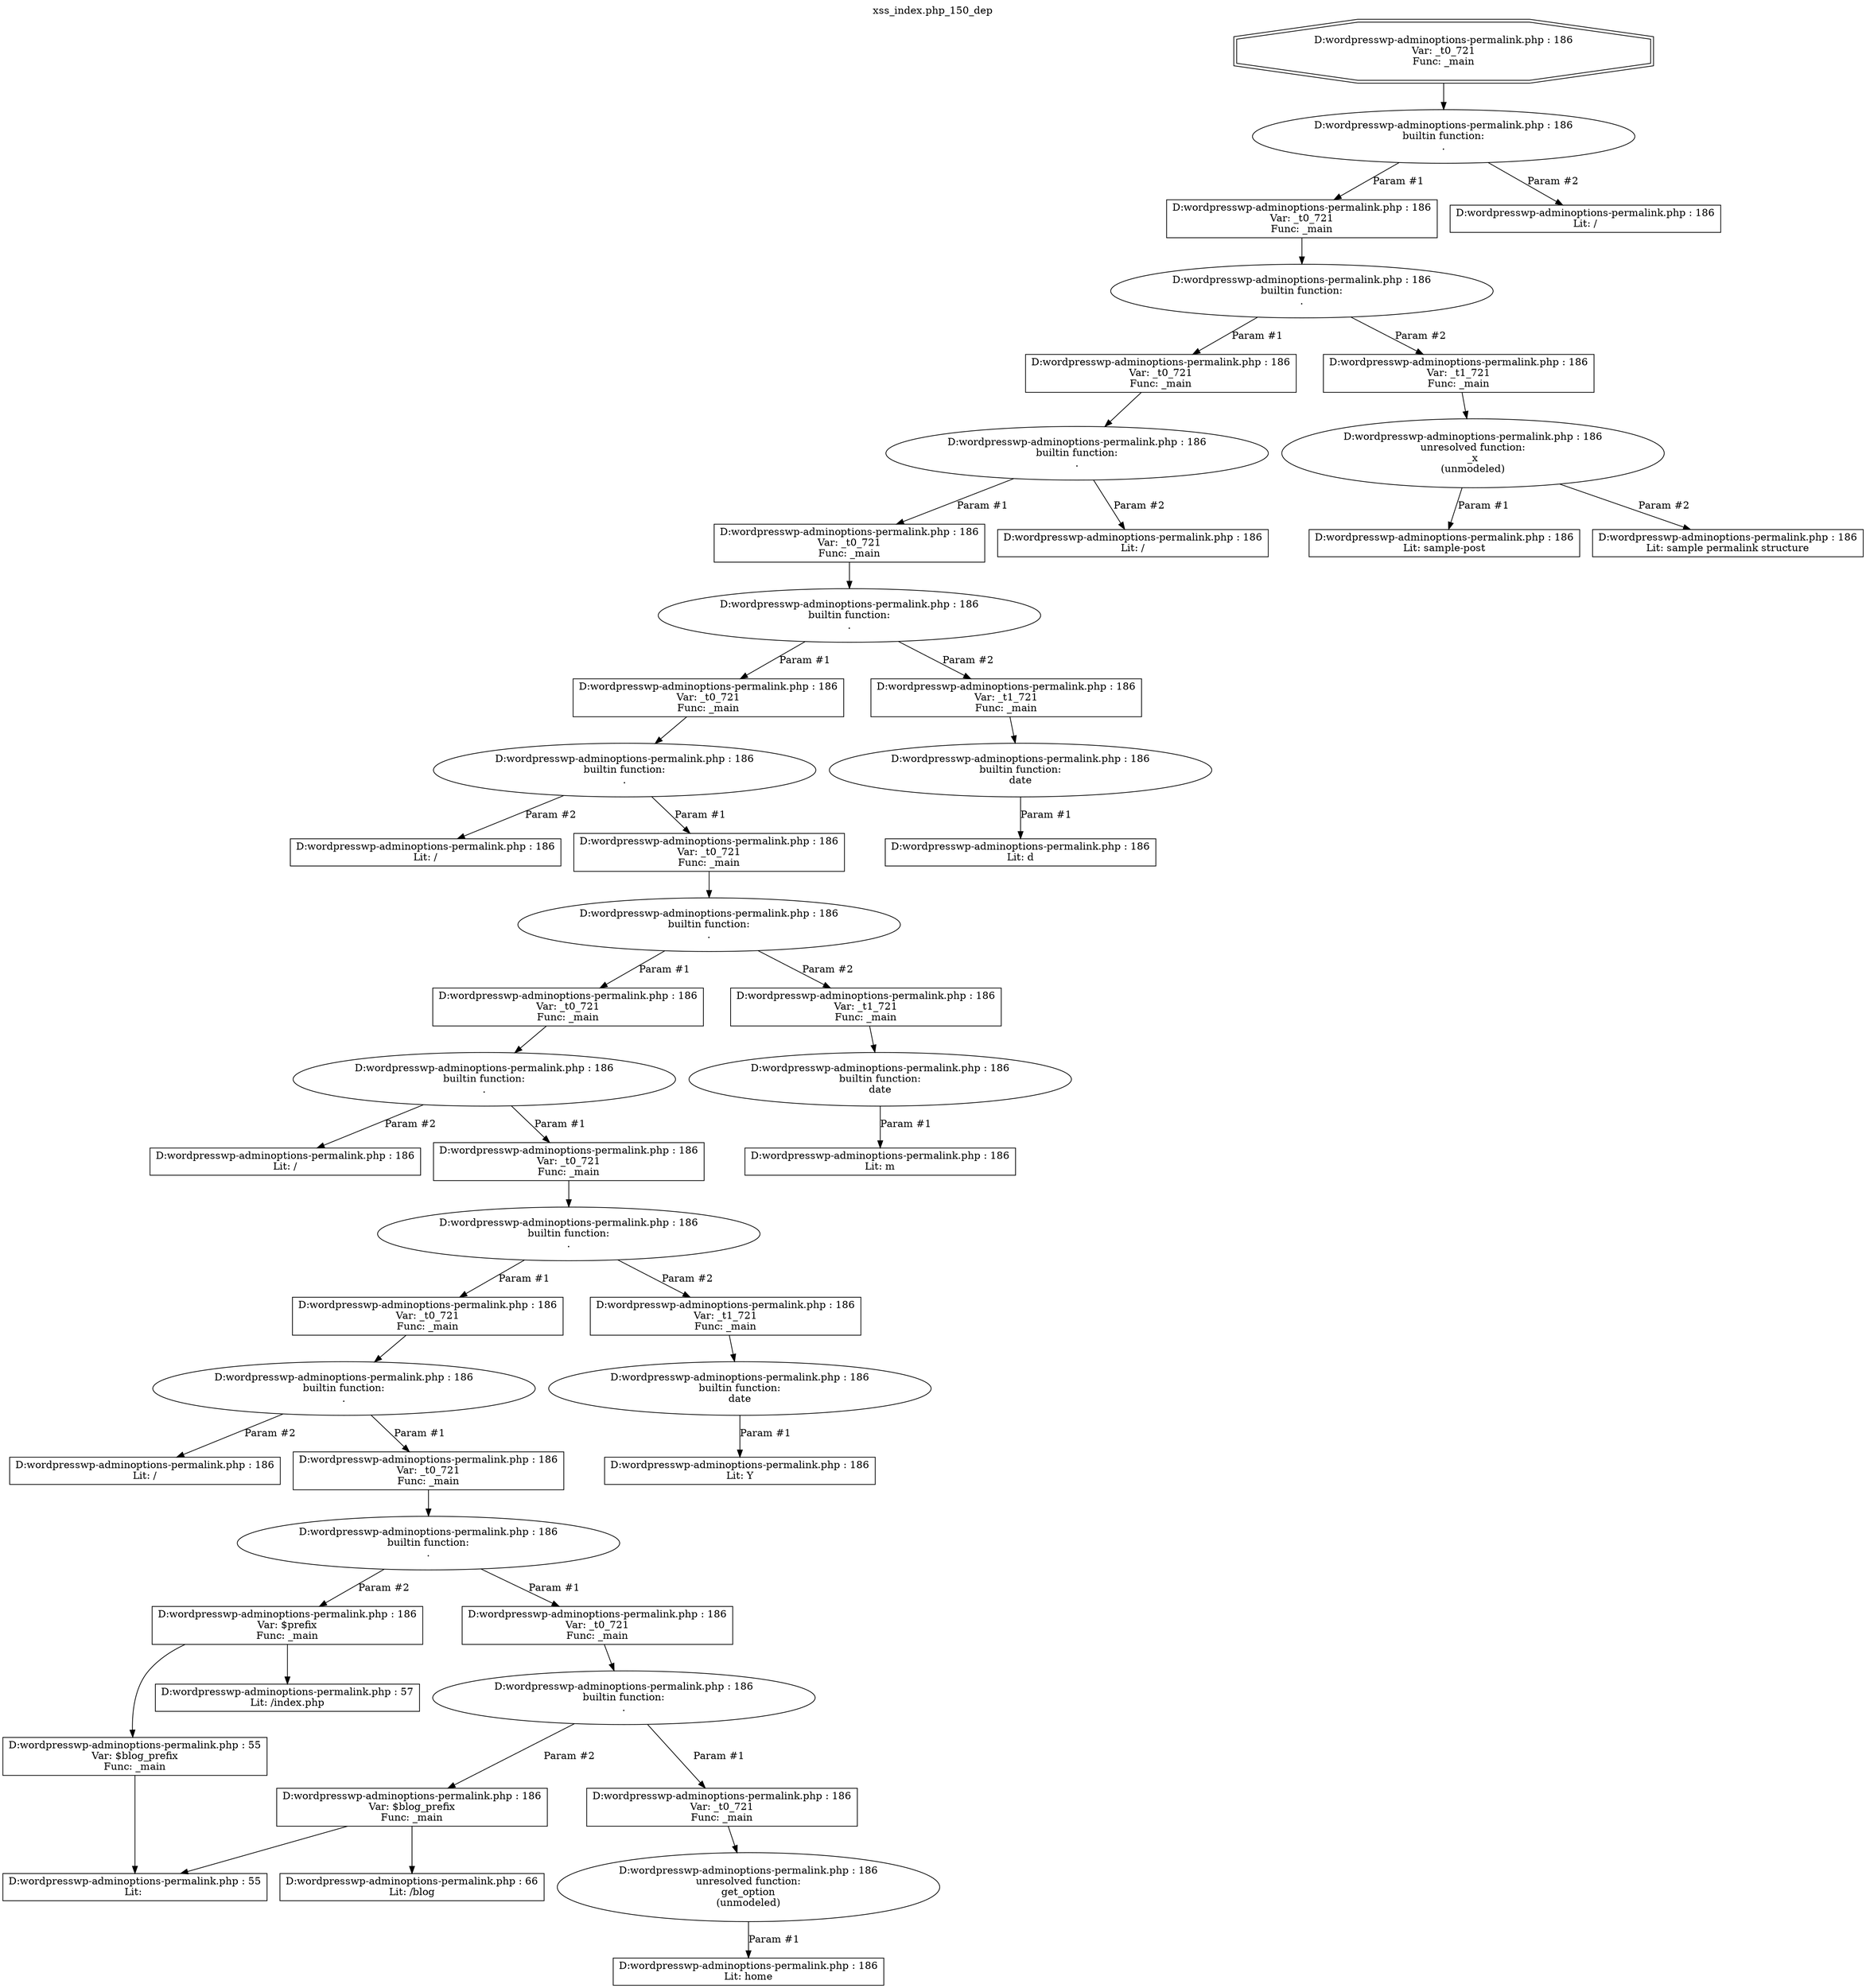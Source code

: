 digraph cfg {
  label="xss_index.php_150_dep";
  labelloc=t;
  n1 [shape=doubleoctagon, label="D:\wordpress\wp-admin\options-permalink.php : 186\nVar: _t0_721\nFunc: _main\n"];
  n2 [shape=ellipse, label="D:\wordpress\wp-admin\options-permalink.php : 186\nbuiltin function:\n.\n"];
  n3 [shape=box, label="D:\wordpress\wp-admin\options-permalink.php : 186\nVar: _t0_721\nFunc: _main\n"];
  n4 [shape=ellipse, label="D:\wordpress\wp-admin\options-permalink.php : 186\nbuiltin function:\n.\n"];
  n5 [shape=box, label="D:\wordpress\wp-admin\options-permalink.php : 186\nVar: _t0_721\nFunc: _main\n"];
  n6 [shape=ellipse, label="D:\wordpress\wp-admin\options-permalink.php : 186\nbuiltin function:\n.\n"];
  n7 [shape=box, label="D:\wordpress\wp-admin\options-permalink.php : 186\nVar: _t0_721\nFunc: _main\n"];
  n8 [shape=ellipse, label="D:\wordpress\wp-admin\options-permalink.php : 186\nbuiltin function:\n.\n"];
  n9 [shape=box, label="D:\wordpress\wp-admin\options-permalink.php : 186\nVar: _t0_721\nFunc: _main\n"];
  n10 [shape=ellipse, label="D:\wordpress\wp-admin\options-permalink.php : 186\nbuiltin function:\n.\n"];
  n11 [shape=box, label="D:\wordpress\wp-admin\options-permalink.php : 186\nVar: _t0_721\nFunc: _main\n"];
  n12 [shape=ellipse, label="D:\wordpress\wp-admin\options-permalink.php : 186\nbuiltin function:\n.\n"];
  n13 [shape=box, label="D:\wordpress\wp-admin\options-permalink.php : 186\nVar: _t0_721\nFunc: _main\n"];
  n14 [shape=ellipse, label="D:\wordpress\wp-admin\options-permalink.php : 186\nbuiltin function:\n.\n"];
  n15 [shape=box, label="D:\wordpress\wp-admin\options-permalink.php : 186\nVar: _t0_721\nFunc: _main\n"];
  n16 [shape=ellipse, label="D:\wordpress\wp-admin\options-permalink.php : 186\nbuiltin function:\n.\n"];
  n17 [shape=box, label="D:\wordpress\wp-admin\options-permalink.php : 186\nVar: _t0_721\nFunc: _main\n"];
  n18 [shape=ellipse, label="D:\wordpress\wp-admin\options-permalink.php : 186\nbuiltin function:\n.\n"];
  n19 [shape=box, label="D:\wordpress\wp-admin\options-permalink.php : 186\nVar: _t0_721\nFunc: _main\n"];
  n20 [shape=ellipse, label="D:\wordpress\wp-admin\options-permalink.php : 186\nbuiltin function:\n.\n"];
  n21 [shape=box, label="D:\wordpress\wp-admin\options-permalink.php : 186\nVar: _t0_721\nFunc: _main\n"];
  n22 [shape=ellipse, label="D:\wordpress\wp-admin\options-permalink.php : 186\nbuiltin function:\n.\n"];
  n23 [shape=box, label="D:\wordpress\wp-admin\options-permalink.php : 186\nVar: _t0_721\nFunc: _main\n"];
  n24 [shape=ellipse, label="D:\wordpress\wp-admin\options-permalink.php : 186\nunresolved function:\nget_option\n(unmodeled)\n"];
  n25 [shape=box, label="D:\wordpress\wp-admin\options-permalink.php : 186\nLit: home\n"];
  n26 [shape=box, label="D:\wordpress\wp-admin\options-permalink.php : 186\nVar: $blog_prefix\nFunc: _main\n"];
  n27 [shape=box, label="D:\wordpress\wp-admin\options-permalink.php : 55\nLit: \n"];
  n28 [shape=box, label="D:\wordpress\wp-admin\options-permalink.php : 66\nLit: /blog\n"];
  n29 [shape=box, label="D:\wordpress\wp-admin\options-permalink.php : 186\nVar: $prefix\nFunc: _main\n"];
  n30 [shape=box, label="D:\wordpress\wp-admin\options-permalink.php : 57\nLit: /index.php\n"];
  n31 [shape=box, label="D:\wordpress\wp-admin\options-permalink.php : 55\nVar: $blog_prefix\nFunc: _main\n"];
  n32 [shape=box, label="D:\wordpress\wp-admin\options-permalink.php : 186\nLit: /\n"];
  n33 [shape=box, label="D:\wordpress\wp-admin\options-permalink.php : 186\nVar: _t1_721\nFunc: _main\n"];
  n34 [shape=ellipse, label="D:\wordpress\wp-admin\options-permalink.php : 186\nbuiltin function:\ndate\n"];
  n35 [shape=box, label="D:\wordpress\wp-admin\options-permalink.php : 186\nLit: Y\n"];
  n36 [shape=box, label="D:\wordpress\wp-admin\options-permalink.php : 186\nLit: /\n"];
  n37 [shape=box, label="D:\wordpress\wp-admin\options-permalink.php : 186\nVar: _t1_721\nFunc: _main\n"];
  n38 [shape=ellipse, label="D:\wordpress\wp-admin\options-permalink.php : 186\nbuiltin function:\ndate\n"];
  n39 [shape=box, label="D:\wordpress\wp-admin\options-permalink.php : 186\nLit: m\n"];
  n40 [shape=box, label="D:\wordpress\wp-admin\options-permalink.php : 186\nLit: /\n"];
  n41 [shape=box, label="D:\wordpress\wp-admin\options-permalink.php : 186\nVar: _t1_721\nFunc: _main\n"];
  n42 [shape=ellipse, label="D:\wordpress\wp-admin\options-permalink.php : 186\nbuiltin function:\ndate\n"];
  n43 [shape=box, label="D:\wordpress\wp-admin\options-permalink.php : 186\nLit: d\n"];
  n44 [shape=box, label="D:\wordpress\wp-admin\options-permalink.php : 186\nLit: /\n"];
  n45 [shape=box, label="D:\wordpress\wp-admin\options-permalink.php : 186\nVar: _t1_721\nFunc: _main\n"];
  n46 [shape=ellipse, label="D:\wordpress\wp-admin\options-permalink.php : 186\nunresolved function:\n_x\n(unmodeled)\n"];
  n47 [shape=box, label="D:\wordpress\wp-admin\options-permalink.php : 186\nLit: sample-post\n"];
  n48 [shape=box, label="D:\wordpress\wp-admin\options-permalink.php : 186\nLit: sample permalink structure\n"];
  n49 [shape=box, label="D:\wordpress\wp-admin\options-permalink.php : 186\nLit: /\n"];
  n1 -> n2;
  n3 -> n4;
  n5 -> n6;
  n7 -> n8;
  n9 -> n10;
  n11 -> n12;
  n13 -> n14;
  n15 -> n16;
  n17 -> n18;
  n19 -> n20;
  n21 -> n22;
  n23 -> n24;
  n24 -> n25[label="Param #1"];
  n22 -> n23[label="Param #1"];
  n22 -> n26[label="Param #2"];
  n26 -> n27;
  n26 -> n28;
  n20 -> n21[label="Param #1"];
  n20 -> n29[label="Param #2"];
  n29 -> n30;
  n29 -> n31;
  n31 -> n27;
  n18 -> n19[label="Param #1"];
  n18 -> n32[label="Param #2"];
  n16 -> n17[label="Param #1"];
  n16 -> n33[label="Param #2"];
  n33 -> n34;
  n34 -> n35[label="Param #1"];
  n14 -> n15[label="Param #1"];
  n14 -> n36[label="Param #2"];
  n12 -> n13[label="Param #1"];
  n12 -> n37[label="Param #2"];
  n37 -> n38;
  n38 -> n39[label="Param #1"];
  n10 -> n11[label="Param #1"];
  n10 -> n40[label="Param #2"];
  n8 -> n9[label="Param #1"];
  n8 -> n41[label="Param #2"];
  n41 -> n42;
  n42 -> n43[label="Param #1"];
  n6 -> n7[label="Param #1"];
  n6 -> n44[label="Param #2"];
  n4 -> n5[label="Param #1"];
  n4 -> n45[label="Param #2"];
  n45 -> n46;
  n46 -> n47[label="Param #1"];
  n46 -> n48[label="Param #2"];
  n2 -> n3[label="Param #1"];
  n2 -> n49[label="Param #2"];
}
